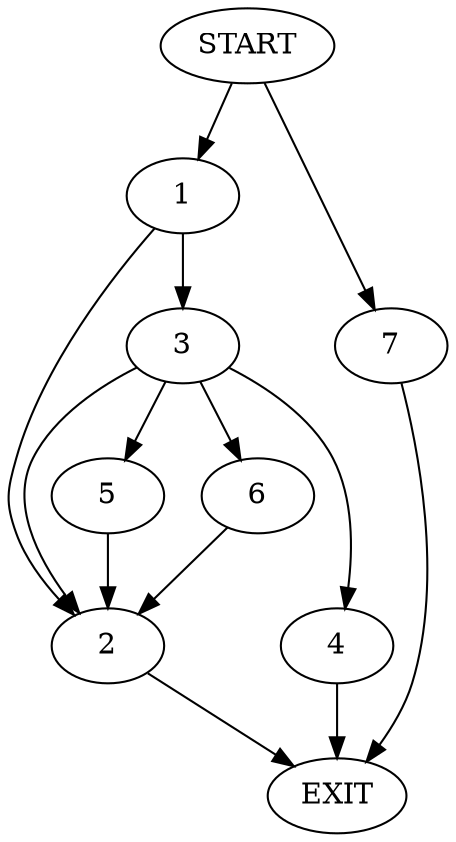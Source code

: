 digraph {
0 [label="START"]
8 [label="EXIT"]
0 -> 1
1 -> 2
1 -> 3
2 -> 8
3 -> 4
3 -> 2
3 -> 5
3 -> 6
0 -> 7
7 -> 8
4 -> 8
6 -> 2
5 -> 2
}
